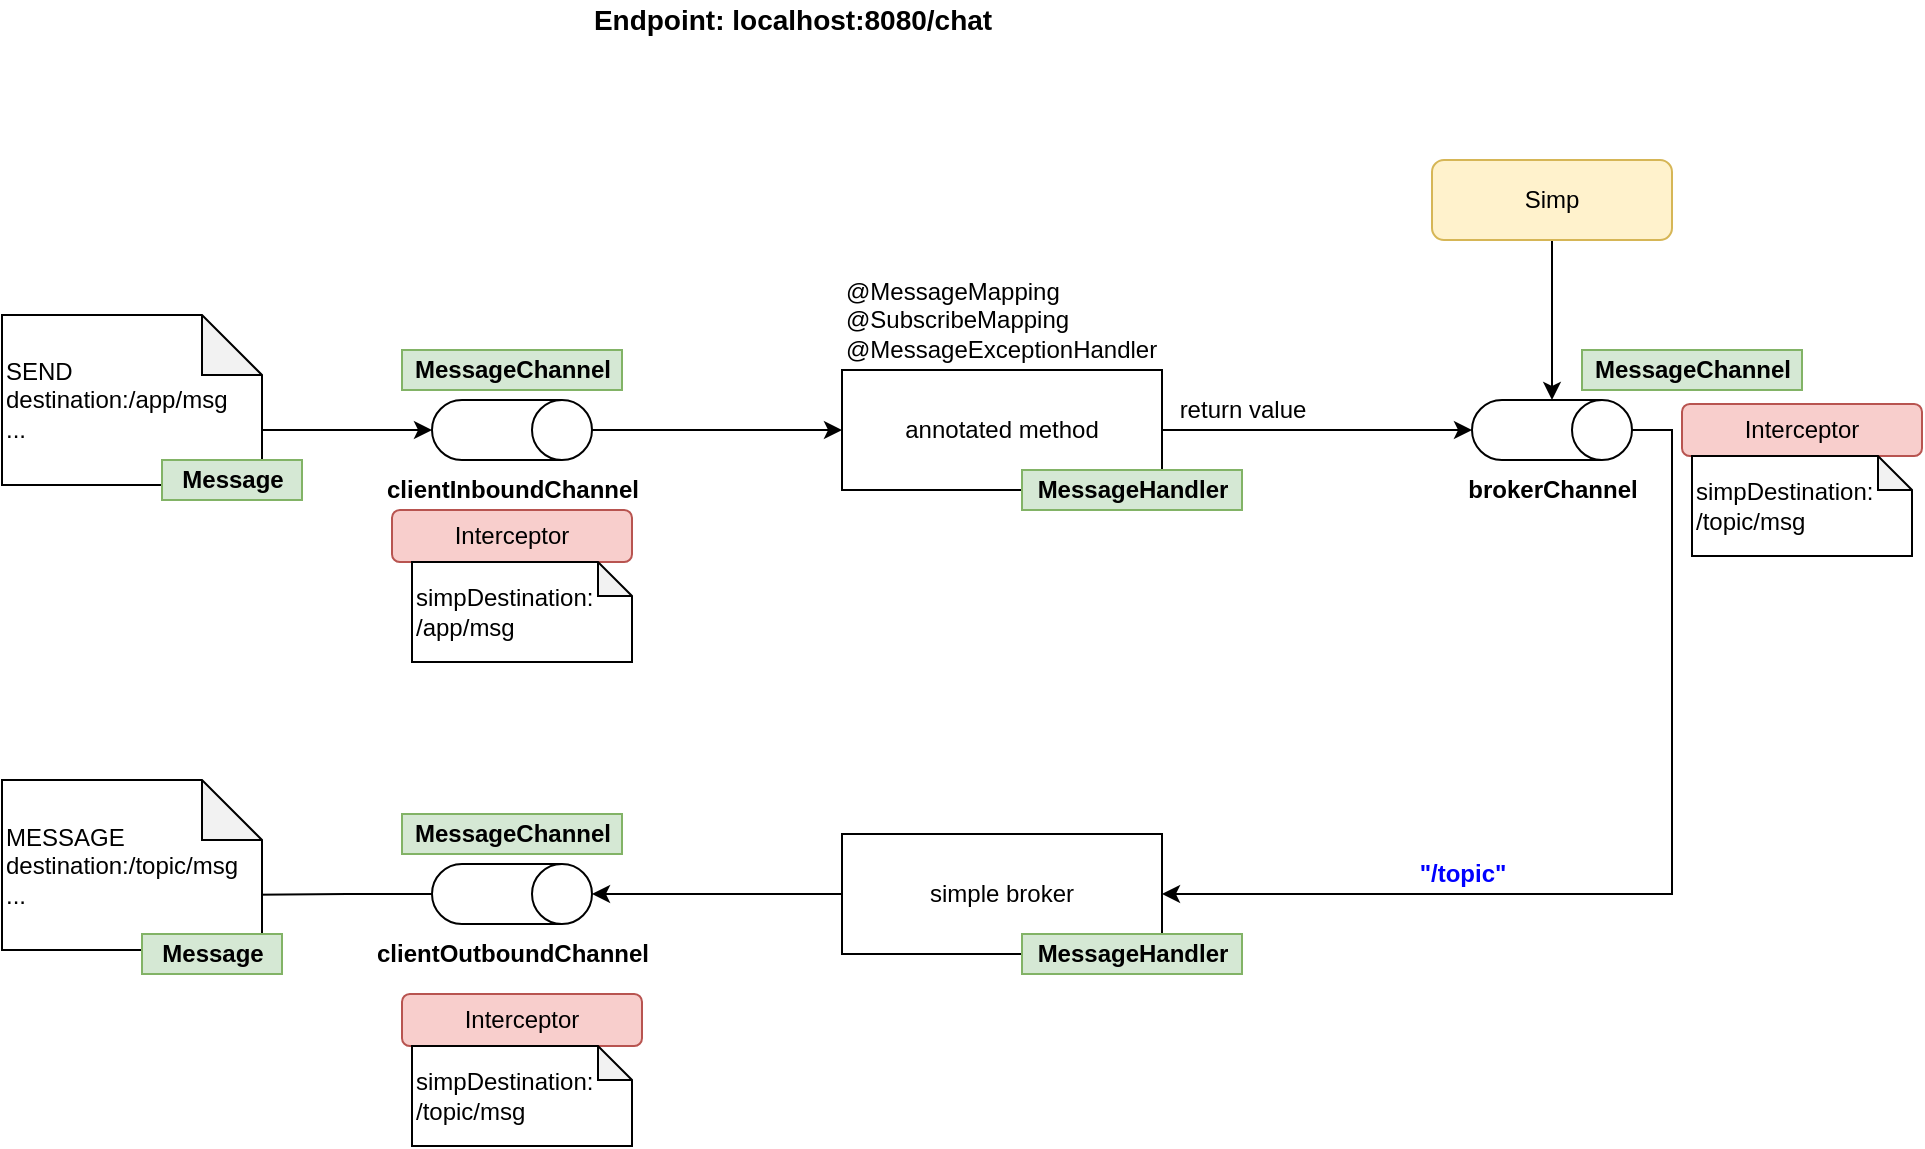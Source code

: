<mxfile version="13.4.4"><diagram id="iuiyI5yPl6Ccxox-E5Hq" name="Page-1"><mxGraphModel dx="1113" dy="562" grid="1" gridSize="10" guides="1" tooltips="1" connect="1" arrows="1" fold="1" page="1" pageScale="1" pageWidth="827" pageHeight="1169" math="0" shadow="0"><root><mxCell id="0"/><mxCell id="1" parent="0"/><mxCell id="Srn9PiPM_myy7sYa1Dh8-1" style="edgeStyle=orthogonalEdgeStyle;rounded=0;orthogonalLoop=1;jettySize=auto;html=1;exitX=0.5;exitY=0;exitDx=0;exitDy=0;exitPerimeter=0;entryX=0;entryY=0.5;entryDx=0;entryDy=0;" edge="1" parent="1" source="Srn9PiPM_myy7sYa1Dh8-2" target="Srn9PiPM_myy7sYa1Dh8-11"><mxGeometry relative="1" as="geometry"><mxPoint x="920" y="505" as="targetPoint"/></mxGeometry></mxCell><mxCell id="Srn9PiPM_myy7sYa1Dh8-2" value="" style="shape=cylinder3;whiteSpace=wrap;html=1;boundedLbl=1;backgroundOutline=1;size=15;rotation=90;" vertex="1" parent="1"><mxGeometry x="800" y="465" width="30" height="80" as="geometry"/></mxCell><mxCell id="Srn9PiPM_myy7sYa1Dh8-3" value="clientInboundChannel" style="text;html=1;align=center;verticalAlign=middle;resizable=0;points=[];autosize=1;fontStyle=1" vertex="1" parent="1"><mxGeometry x="745" y="525" width="140" height="20" as="geometry"/></mxCell><mxCell id="Srn9PiPM_myy7sYa1Dh8-4" style="edgeStyle=orthogonalEdgeStyle;rounded=0;orthogonalLoop=1;jettySize=auto;html=1;exitX=0.5;exitY=1;exitDx=0;exitDy=0;exitPerimeter=0;entryX=0;entryY=0;entryDx=110;entryDy=57.5;entryPerimeter=0;fontColor=#000000;" edge="1" parent="1" source="Srn9PiPM_myy7sYa1Dh8-5" target="Srn9PiPM_myy7sYa1Dh8-23"><mxGeometry relative="1" as="geometry"/></mxCell><mxCell id="Srn9PiPM_myy7sYa1Dh8-5" value="" style="shape=cylinder3;whiteSpace=wrap;html=1;boundedLbl=1;backgroundOutline=1;size=15;rotation=90;" vertex="1" parent="1"><mxGeometry x="800" y="697" width="30" height="80" as="geometry"/></mxCell><mxCell id="Srn9PiPM_myy7sYa1Dh8-6" value="clientOutboundChannel" style="text;html=1;align=center;verticalAlign=middle;resizable=0;points=[];autosize=1;fontStyle=1" vertex="1" parent="1"><mxGeometry x="740" y="757" width="150" height="20" as="geometry"/></mxCell><mxCell id="Srn9PiPM_myy7sYa1Dh8-7" style="edgeStyle=orthogonalEdgeStyle;rounded=0;orthogonalLoop=1;jettySize=auto;html=1;exitX=0.5;exitY=0;exitDx=0;exitDy=0;exitPerimeter=0;entryX=1;entryY=0.5;entryDx=0;entryDy=0;" edge="1" parent="1" source="Srn9PiPM_myy7sYa1Dh8-8" target="Srn9PiPM_myy7sYa1Dh8-13"><mxGeometry relative="1" as="geometry"/></mxCell><mxCell id="Srn9PiPM_myy7sYa1Dh8-8" value="" style="shape=cylinder3;whiteSpace=wrap;html=1;boundedLbl=1;backgroundOutline=1;size=15;rotation=90;" vertex="1" parent="1"><mxGeometry x="1320" y="465" width="30" height="80" as="geometry"/></mxCell><mxCell id="Srn9PiPM_myy7sYa1Dh8-9" value="brokerChannel" style="text;html=1;align=center;verticalAlign=middle;resizable=0;points=[];autosize=1;fontStyle=1" vertex="1" parent="1"><mxGeometry x="1285" y="525" width="100" height="20" as="geometry"/></mxCell><mxCell id="Srn9PiPM_myy7sYa1Dh8-10" style="edgeStyle=orthogonalEdgeStyle;rounded=0;orthogonalLoop=1;jettySize=auto;html=1;exitX=1;exitY=0.5;exitDx=0;exitDy=0;entryX=0.5;entryY=1;entryDx=0;entryDy=0;entryPerimeter=0;" edge="1" parent="1" source="Srn9PiPM_myy7sYa1Dh8-11" target="Srn9PiPM_myy7sYa1Dh8-8"><mxGeometry relative="1" as="geometry"/></mxCell><mxCell id="Srn9PiPM_myy7sYa1Dh8-11" value="&lt;div&gt;&lt;/div&gt;&lt;span&gt;annotated&amp;nbsp;&lt;/span&gt;method" style="rounded=0;whiteSpace=wrap;html=1;" vertex="1" parent="1"><mxGeometry x="980" y="475" width="160" height="60" as="geometry"/></mxCell><mxCell id="Srn9PiPM_myy7sYa1Dh8-12" style="edgeStyle=orthogonalEdgeStyle;rounded=0;orthogonalLoop=1;jettySize=auto;html=1;exitX=0;exitY=0.5;exitDx=0;exitDy=0;entryX=0.5;entryY=0;entryDx=0;entryDy=0;entryPerimeter=0;" edge="1" parent="1" source="Srn9PiPM_myy7sYa1Dh8-13" target="Srn9PiPM_myy7sYa1Dh8-5"><mxGeometry relative="1" as="geometry"/></mxCell><mxCell id="Srn9PiPM_myy7sYa1Dh8-13" value="simple broker" style="rounded=0;whiteSpace=wrap;html=1;" vertex="1" parent="1"><mxGeometry x="980" y="707" width="160" height="60" as="geometry"/></mxCell><mxCell id="Srn9PiPM_myy7sYa1Dh8-14" value="return value" style="text;html=1;align=center;verticalAlign=middle;resizable=0;points=[];autosize=1;" vertex="1" parent="1"><mxGeometry x="1140" y="485" width="80" height="20" as="geometry"/></mxCell><mxCell id="Srn9PiPM_myy7sYa1Dh8-15" value="&quot;/topic&quot;" style="text;html=1;align=center;verticalAlign=middle;resizable=0;points=[];autosize=1;fontStyle=1;fontColor=#0000FF;" vertex="1" parent="1"><mxGeometry x="1260" y="717" width="60" height="20" as="geometry"/></mxCell><mxCell id="Srn9PiPM_myy7sYa1Dh8-16" value="&lt;div&gt;@MessageMapping&amp;nbsp;&lt;/div&gt;&lt;div&gt;@SubscribeMapping&amp;nbsp;&lt;/div&gt;&lt;span&gt;@MessageExceptionHandler&lt;/span&gt;" style="text;html=1;align=left;verticalAlign=middle;resizable=0;points=[];autosize=1;" vertex="1" parent="1"><mxGeometry x="980" y="425" width="170" height="50" as="geometry"/></mxCell><mxCell id="Srn9PiPM_myy7sYa1Dh8-17" value="&lt;b&gt;MessageHandler&lt;/b&gt;" style="text;html=1;align=center;verticalAlign=middle;resizable=0;points=[];autosize=1;fillColor=#d5e8d4;strokeColor=#82b366;" vertex="1" parent="1"><mxGeometry x="1070" y="525" width="110" height="20" as="geometry"/></mxCell><mxCell id="Srn9PiPM_myy7sYa1Dh8-18" value="&lt;b&gt;MessageHandler&lt;/b&gt;" style="text;html=1;align=center;verticalAlign=middle;resizable=0;points=[];autosize=1;fillColor=#d5e8d4;strokeColor=#82b366;" vertex="1" parent="1"><mxGeometry x="1070" y="757" width="110" height="20" as="geometry"/></mxCell><mxCell id="Srn9PiPM_myy7sYa1Dh8-20" style="edgeStyle=orthogonalEdgeStyle;rounded=0;orthogonalLoop=1;jettySize=auto;html=1;exitX=0;exitY=0;exitDx=110;exitDy=57.5;exitPerimeter=0;entryX=0.5;entryY=1;entryDx=0;entryDy=0;entryPerimeter=0;fontColor=#000000;" edge="1" parent="1" source="Srn9PiPM_myy7sYa1Dh8-21" target="Srn9PiPM_myy7sYa1Dh8-2"><mxGeometry relative="1" as="geometry"/></mxCell><mxCell id="Srn9PiPM_myy7sYa1Dh8-21" value="SEND&lt;br&gt;destination:/app/msg&lt;br&gt;..." style="shape=note;whiteSpace=wrap;html=1;backgroundOutline=1;darkOpacity=0.05;align=left;" vertex="1" parent="1"><mxGeometry x="560" y="447.5" width="130" height="85" as="geometry"/></mxCell><mxCell id="Srn9PiPM_myy7sYa1Dh8-22" value="&lt;b&gt;Message&lt;/b&gt;" style="text;html=1;align=center;verticalAlign=middle;resizable=0;points=[];autosize=1;fillColor=#d5e8d4;strokeColor=#82b366;" vertex="1" parent="1"><mxGeometry x="640" y="520" width="70" height="20" as="geometry"/></mxCell><mxCell id="Srn9PiPM_myy7sYa1Dh8-23" value="MESSAGE&lt;br&gt;destination:/topic/msg&lt;br&gt;..." style="shape=note;whiteSpace=wrap;html=1;backgroundOutline=1;darkOpacity=0.05;align=left;" vertex="1" parent="1"><mxGeometry x="560" y="680" width="130" height="85" as="geometry"/></mxCell><mxCell id="Srn9PiPM_myy7sYa1Dh8-24" value="&lt;b&gt;Message&lt;/b&gt;" style="text;html=1;align=center;verticalAlign=middle;resizable=0;points=[];autosize=1;fillColor=#d5e8d4;strokeColor=#82b366;" vertex="1" parent="1"><mxGeometry x="630" y="757" width="70" height="20" as="geometry"/></mxCell><mxCell id="Srn9PiPM_myy7sYa1Dh8-25" value="&lt;b&gt;MessageChannel&lt;/b&gt;" style="text;html=1;align=center;verticalAlign=middle;resizable=0;points=[];autosize=1;fillColor=#d5e8d4;strokeColor=#82b366;" vertex="1" parent="1"><mxGeometry x="760" y="465" width="110" height="20" as="geometry"/></mxCell><mxCell id="Srn9PiPM_myy7sYa1Dh8-26" value="&lt;b&gt;MessageChannel&lt;/b&gt;" style="text;html=1;align=center;verticalAlign=middle;resizable=0;points=[];autosize=1;fillColor=#d5e8d4;strokeColor=#82b366;" vertex="1" parent="1"><mxGeometry x="1350" y="465" width="110" height="20" as="geometry"/></mxCell><mxCell id="Srn9PiPM_myy7sYa1Dh8-27" value="&lt;b&gt;MessageChannel&lt;/b&gt;" style="text;html=1;align=center;verticalAlign=middle;resizable=0;points=[];autosize=1;fillColor=#d5e8d4;strokeColor=#82b366;" vertex="1" parent="1"><mxGeometry x="760" y="697" width="110" height="20" as="geometry"/></mxCell><mxCell id="Srn9PiPM_myy7sYa1Dh8-28" style="edgeStyle=orthogonalEdgeStyle;rounded=0;orthogonalLoop=1;jettySize=auto;html=1;exitX=0.5;exitY=1;exitDx=0;exitDy=0;entryX=0;entryY=0.5;entryDx=0;entryDy=0;entryPerimeter=0;fontColor=#000000;" edge="1" parent="1" source="Srn9PiPM_myy7sYa1Dh8-29" target="Srn9PiPM_myy7sYa1Dh8-8"><mxGeometry relative="1" as="geometry"/></mxCell><mxCell id="Srn9PiPM_myy7sYa1Dh8-29" value="Simp" style="rounded=1;whiteSpace=wrap;html=1;align=center;fillColor=#fff2cc;strokeColor=#d6b656;" vertex="1" parent="1"><mxGeometry x="1275" y="370" width="120" height="40" as="geometry"/></mxCell><mxCell id="Srn9PiPM_myy7sYa1Dh8-32" value="Interceptor" style="rounded=1;whiteSpace=wrap;html=1;align=center;fillColor=#f8cecc;strokeColor=#b85450;" vertex="1" parent="1"><mxGeometry x="755" y="545" width="120" height="26" as="geometry"/></mxCell><mxCell id="Srn9PiPM_myy7sYa1Dh8-33" value="Interceptor" style="rounded=1;whiteSpace=wrap;html=1;align=center;fillColor=#f8cecc;strokeColor=#b85450;" vertex="1" parent="1"><mxGeometry x="760" y="787" width="120" height="26" as="geometry"/></mxCell><mxCell id="2" value="Endpoint: localhost:8080/chat" style="text;html=1;align=center;verticalAlign=middle;resizable=0;points=[];autosize=1;fontSize=14;fontStyle=1" vertex="1" parent="1"><mxGeometry x="850" y="290" width="210" height="20" as="geometry"/></mxCell><mxCell id="Srn9PiPM_myy7sYa1Dh8-35" value="simpDestination: /app/msg" style="shape=note;whiteSpace=wrap;html=1;backgroundOutline=1;darkOpacity=0.05;align=left;size=17;" vertex="1" parent="1"><mxGeometry x="765" y="571" width="110" height="50" as="geometry"/></mxCell><mxCell id="Srn9PiPM_myy7sYa1Dh8-36" value="simpDestination: /topic/msg" style="shape=note;whiteSpace=wrap;html=1;backgroundOutline=1;darkOpacity=0.05;align=left;size=17;" vertex="1" parent="1"><mxGeometry x="765" y="813" width="110" height="50" as="geometry"/></mxCell><mxCell id="Srn9PiPM_myy7sYa1Dh8-37" value="Interceptor" style="rounded=1;whiteSpace=wrap;html=1;align=center;fillColor=#f8cecc;strokeColor=#b85450;" vertex="1" parent="1"><mxGeometry x="1400" y="492" width="120" height="26" as="geometry"/></mxCell><mxCell id="Srn9PiPM_myy7sYa1Dh8-38" value="simpDestination: /topic/msg" style="shape=note;whiteSpace=wrap;html=1;backgroundOutline=1;darkOpacity=0.05;align=left;size=17;" vertex="1" parent="1"><mxGeometry x="1405" y="518" width="110" height="50" as="geometry"/></mxCell></root></mxGraphModel></diagram></mxfile>